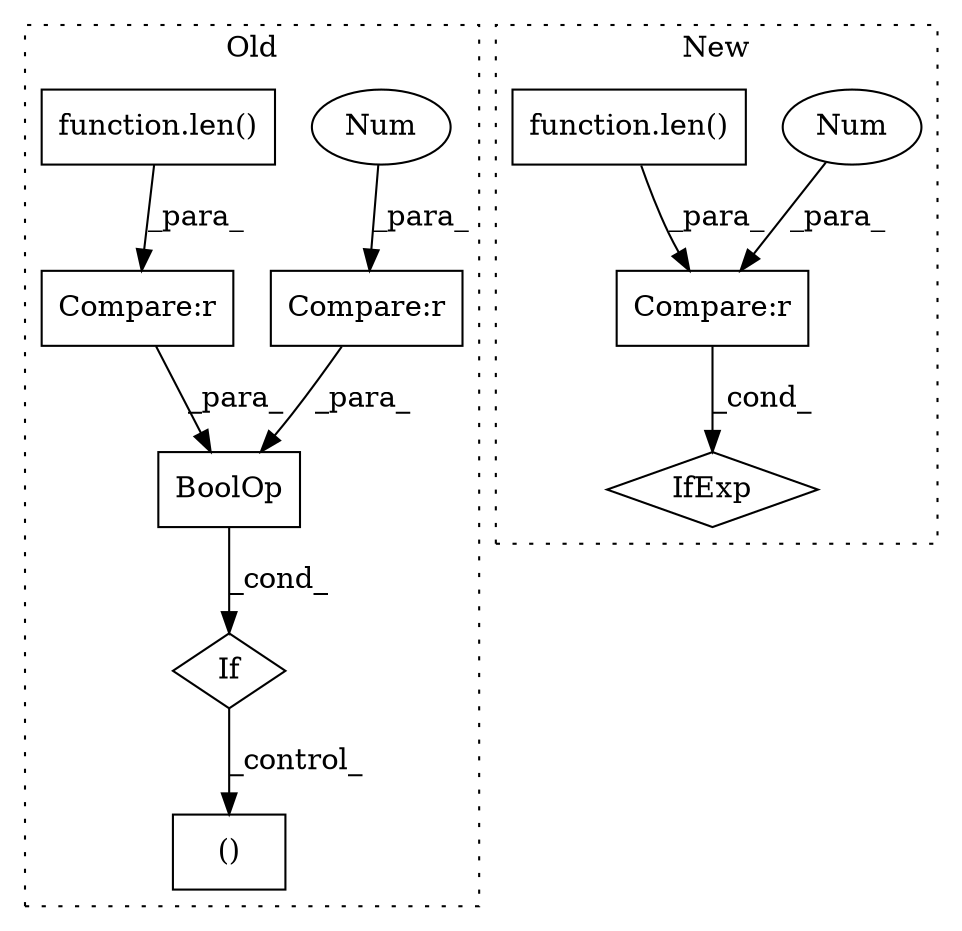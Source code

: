 digraph G {
subgraph cluster0 {
1 [label="BoolOp" a="72" s="12635" l="30" shape="box"];
3 [label="Compare:r" a="40" s="12653" l="12" shape="box"];
4 [label="If" a="96" s="12632" l="3" shape="diamond"];
5 [label="Compare:r" a="40" s="12635" l="13" shape="box"];
7 [label="Num" a="76" s="12664" l="1" shape="ellipse"];
8 [label="function.len()" a="75" s="12635,12645" l="4,1" shape="box"];
9 [label="()" a="54" s="12688" l="2" shape="box"];
label = "Old";
style="dotted";
}
subgraph cluster1 {
2 [label="IfExp" a="51" s="4673,4690" l="4,6" shape="diamond"];
6 [label="Compare:r" a="40" s="4677" l="13" shape="box"];
10 [label="Num" a="76" s="4689" l="1" shape="ellipse"];
11 [label="function.len()" a="75" s="4677,4685" l="4,1" shape="box"];
label = "New";
style="dotted";
}
1 -> 4 [label="_cond_"];
3 -> 1 [label="_para_"];
4 -> 9 [label="_control_"];
5 -> 1 [label="_para_"];
6 -> 2 [label="_cond_"];
7 -> 3 [label="_para_"];
8 -> 5 [label="_para_"];
10 -> 6 [label="_para_"];
11 -> 6 [label="_para_"];
}